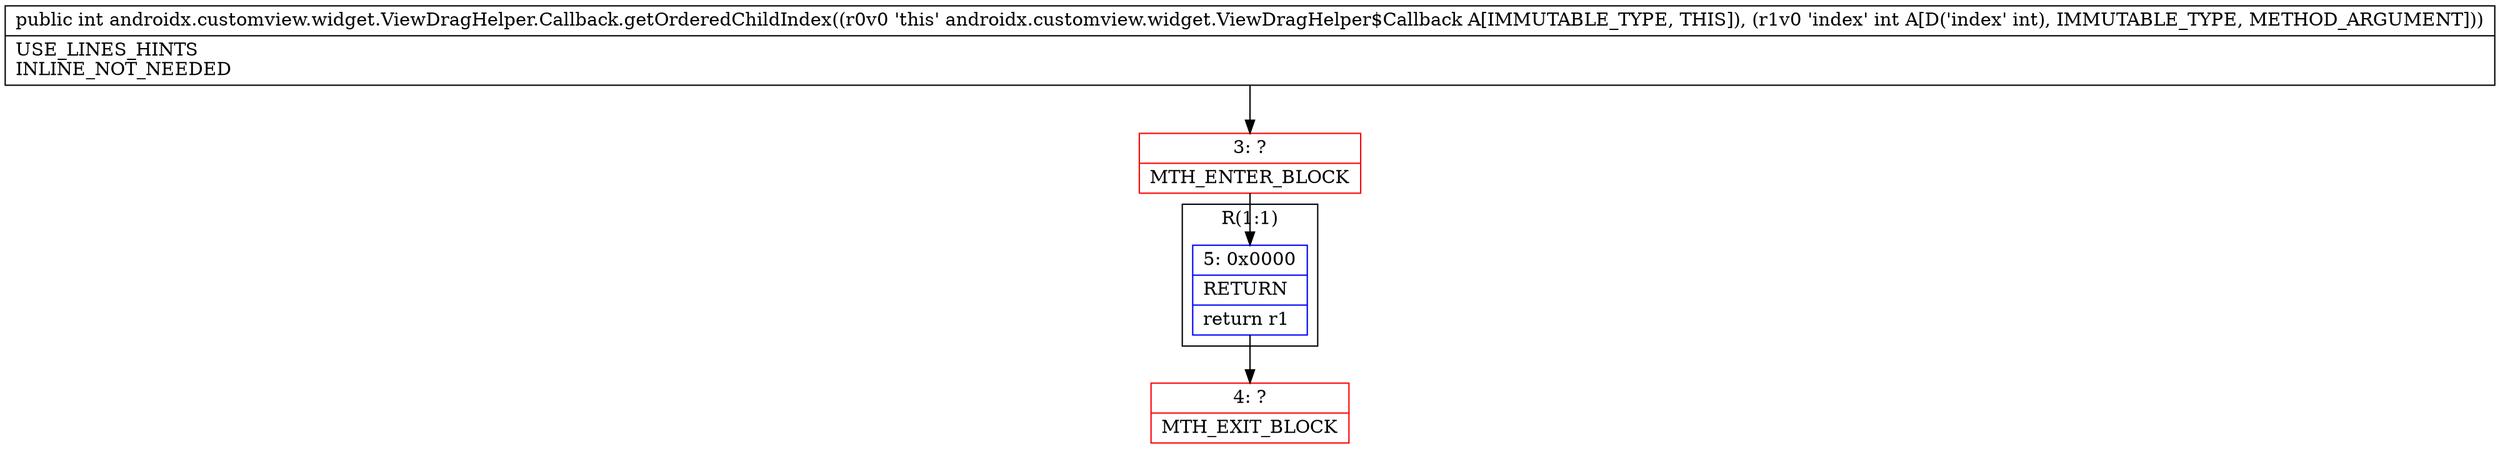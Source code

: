 digraph "CFG forandroidx.customview.widget.ViewDragHelper.Callback.getOrderedChildIndex(I)I" {
subgraph cluster_Region_487731942 {
label = "R(1:1)";
node [shape=record,color=blue];
Node_5 [shape=record,label="{5\:\ 0x0000|RETURN\l|return r1\l}"];
}
Node_3 [shape=record,color=red,label="{3\:\ ?|MTH_ENTER_BLOCK\l}"];
Node_4 [shape=record,color=red,label="{4\:\ ?|MTH_EXIT_BLOCK\l}"];
MethodNode[shape=record,label="{public int androidx.customview.widget.ViewDragHelper.Callback.getOrderedChildIndex((r0v0 'this' androidx.customview.widget.ViewDragHelper$Callback A[IMMUTABLE_TYPE, THIS]), (r1v0 'index' int A[D('index' int), IMMUTABLE_TYPE, METHOD_ARGUMENT]))  | USE_LINES_HINTS\lINLINE_NOT_NEEDED\l}"];
MethodNode -> Node_3;Node_5 -> Node_4;
Node_3 -> Node_5;
}


